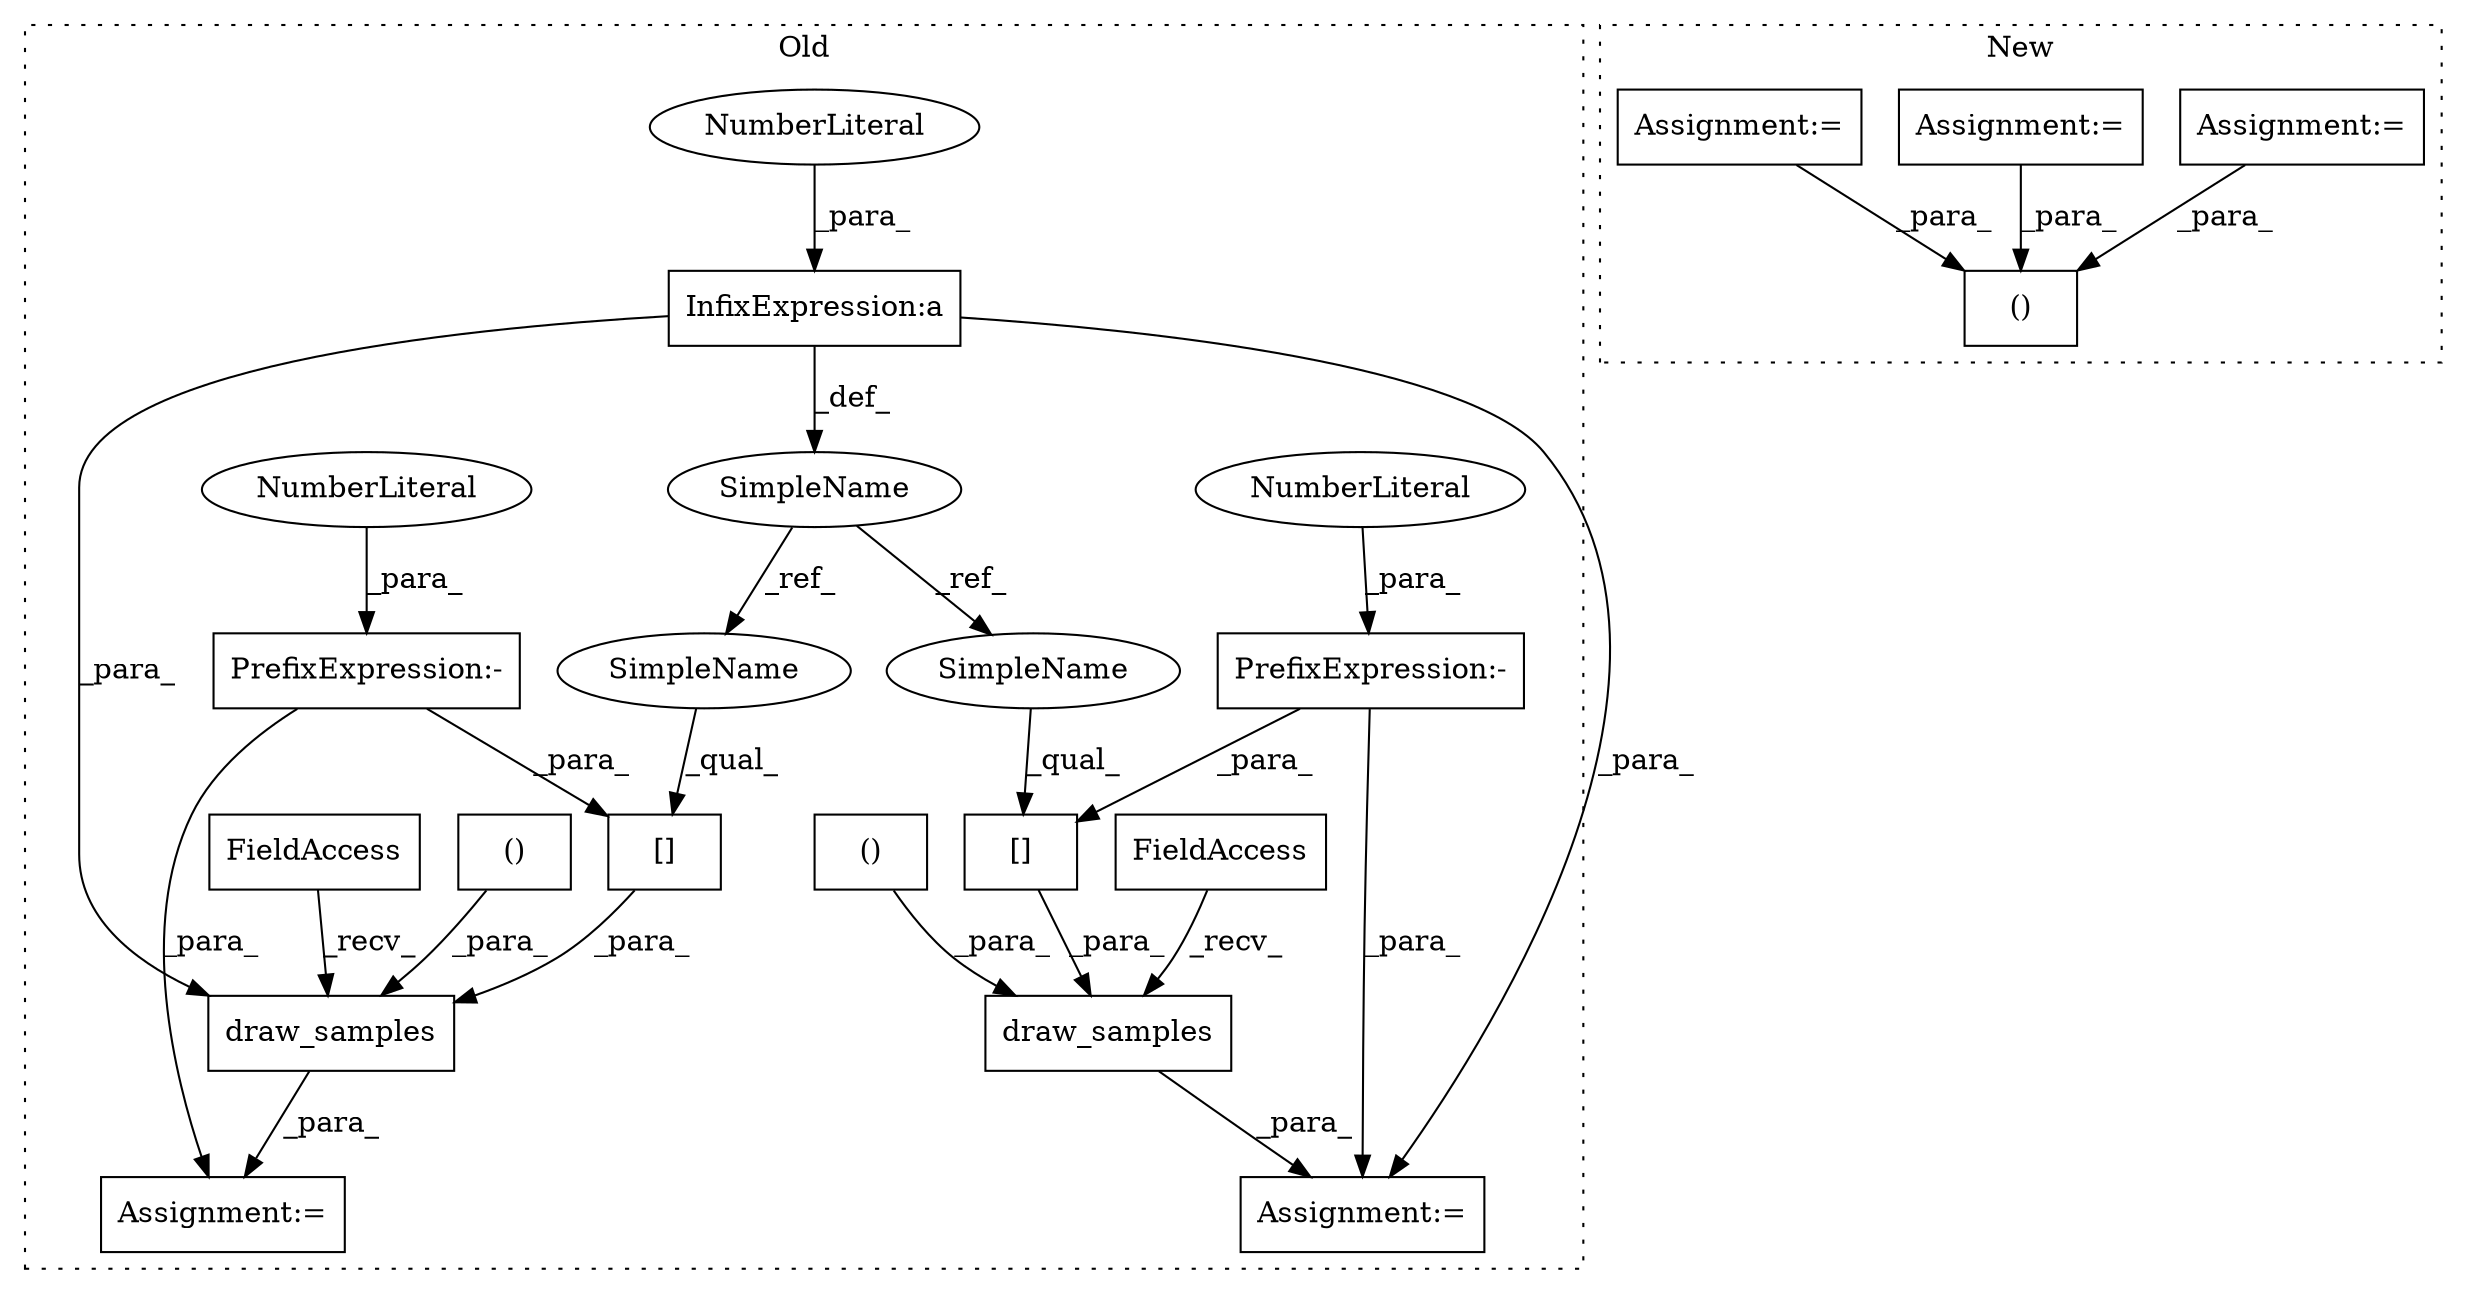 digraph G {
subgraph cluster0 {
1 [label="draw_samples" a="32" s="53012,53072" l="18,1" shape="box"];
3 [label="()" a="106" s="53030" l="33" shape="box"];
4 [label="FieldAccess" a="22" s="52999" l="12" shape="box"];
5 [label="Assignment:=" a="7" s="52998" l="1" shape="box"];
6 [label="InfixExpression:a" a="27" s="52876" l="3" shape="box"];
7 [label="NumberLiteral" a="34" s="52879" l="1" shape="ellipse"];
8 [label="[]" a="2" s="53065,53071" l="4,1" shape="box"];
9 [label="SimpleName" a="42" s="52837" l="3" shape="ellipse"];
10 [label="[]" a="2" s="52969,52975" l="4,1" shape="box"];
11 [label="draw_samples" a="32" s="52916,52976" l="18,1" shape="box"];
12 [label="()" a="106" s="52934" l="33" shape="box"];
13 [label="FieldAccess" a="22" s="52903" l="12" shape="box"];
14 [label="Assignment:=" a="7" s="52902" l="1" shape="box"];
15 [label="PrefixExpression:-" a="38" s="52973" l="1" shape="box"];
16 [label="NumberLiteral" a="34" s="52974" l="1" shape="ellipse"];
17 [label="PrefixExpression:-" a="38" s="53069" l="1" shape="box"];
18 [label="NumberLiteral" a="34" s="53070" l="1" shape="ellipse"];
22 [label="SimpleName" a="42" s="52969" l="3" shape="ellipse"];
23 [label="SimpleName" a="42" s="53065" l="3" shape="ellipse"];
label = "Old";
style="dotted";
}
subgraph cluster1 {
2 [label="()" a="106" s="53611" l="122" shape="box"];
19 [label="Assignment:=" a="7" s="53272" l="13" shape="box"];
20 [label="Assignment:=" a="7" s="53539" l="13" shape="box"];
21 [label="Assignment:=" a="7" s="53227" l="14" shape="box"];
label = "New";
style="dotted";
}
1 -> 5 [label="_para_"];
3 -> 1 [label="_para_"];
4 -> 1 [label="_recv_"];
6 -> 5 [label="_para_"];
6 -> 9 [label="_def_"];
6 -> 11 [label="_para_"];
7 -> 6 [label="_para_"];
8 -> 1 [label="_para_"];
9 -> 22 [label="_ref_"];
9 -> 23 [label="_ref_"];
10 -> 11 [label="_para_"];
11 -> 14 [label="_para_"];
12 -> 11 [label="_para_"];
13 -> 11 [label="_recv_"];
15 -> 10 [label="_para_"];
15 -> 14 [label="_para_"];
16 -> 15 [label="_para_"];
17 -> 8 [label="_para_"];
17 -> 5 [label="_para_"];
18 -> 17 [label="_para_"];
19 -> 2 [label="_para_"];
20 -> 2 [label="_para_"];
21 -> 2 [label="_para_"];
22 -> 10 [label="_qual_"];
23 -> 8 [label="_qual_"];
}